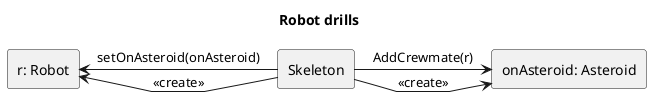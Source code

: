 @startuml Robot drills

title Robot drills

skinparam Linetype polyline

rectangle "Skeleton" as c
rectangle "r: Robot" as s
rectangle "onAsteroid: Asteroid" as a



c --left-> s : <<create>>
c --left-> s : setOnAsteroid(onAsteroid)

c --right-> a : <<create>>
c --right-> a : AddCrewmate(r)


@enduml